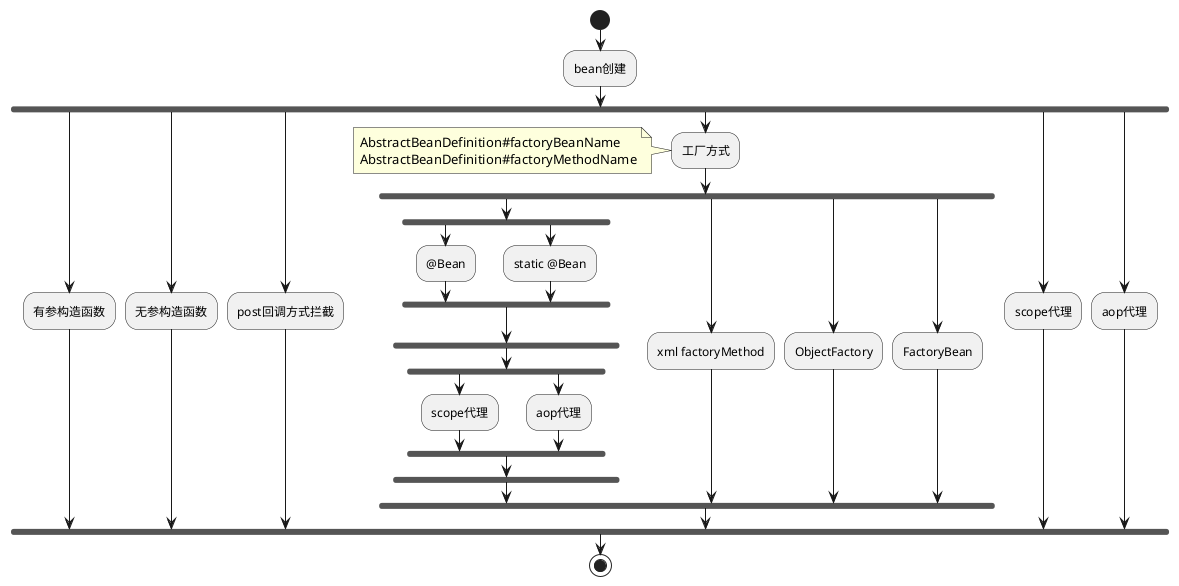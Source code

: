 @startuml
'https://plantuml.com/activity-diagram-beta

start
:bean创建;

fork
    :有参构造函数;
fork again
    :无参构造函数;
fork again
    :post回调方式拦截;
fork again
    :工厂方式;
    note
    AbstractBeanDefinition#factoryBeanName
    AbstractBeanDefinition#factoryMethodName
    end note

    fork
        fork
            :@Bean;
        fork again
            :static @Bean;
        end fork

        fork
            fork
                :scope代理;
            fork again
                :aop代理;
            end fork
        end fork

    fork again
        :xml factoryMethod;
    fork again
        :ObjectFactory;
    fork again
        :FactoryBean;
    end fork

fork again
    :scope代理;
fork again
    :aop代理;

end fork

stop

@enduml
